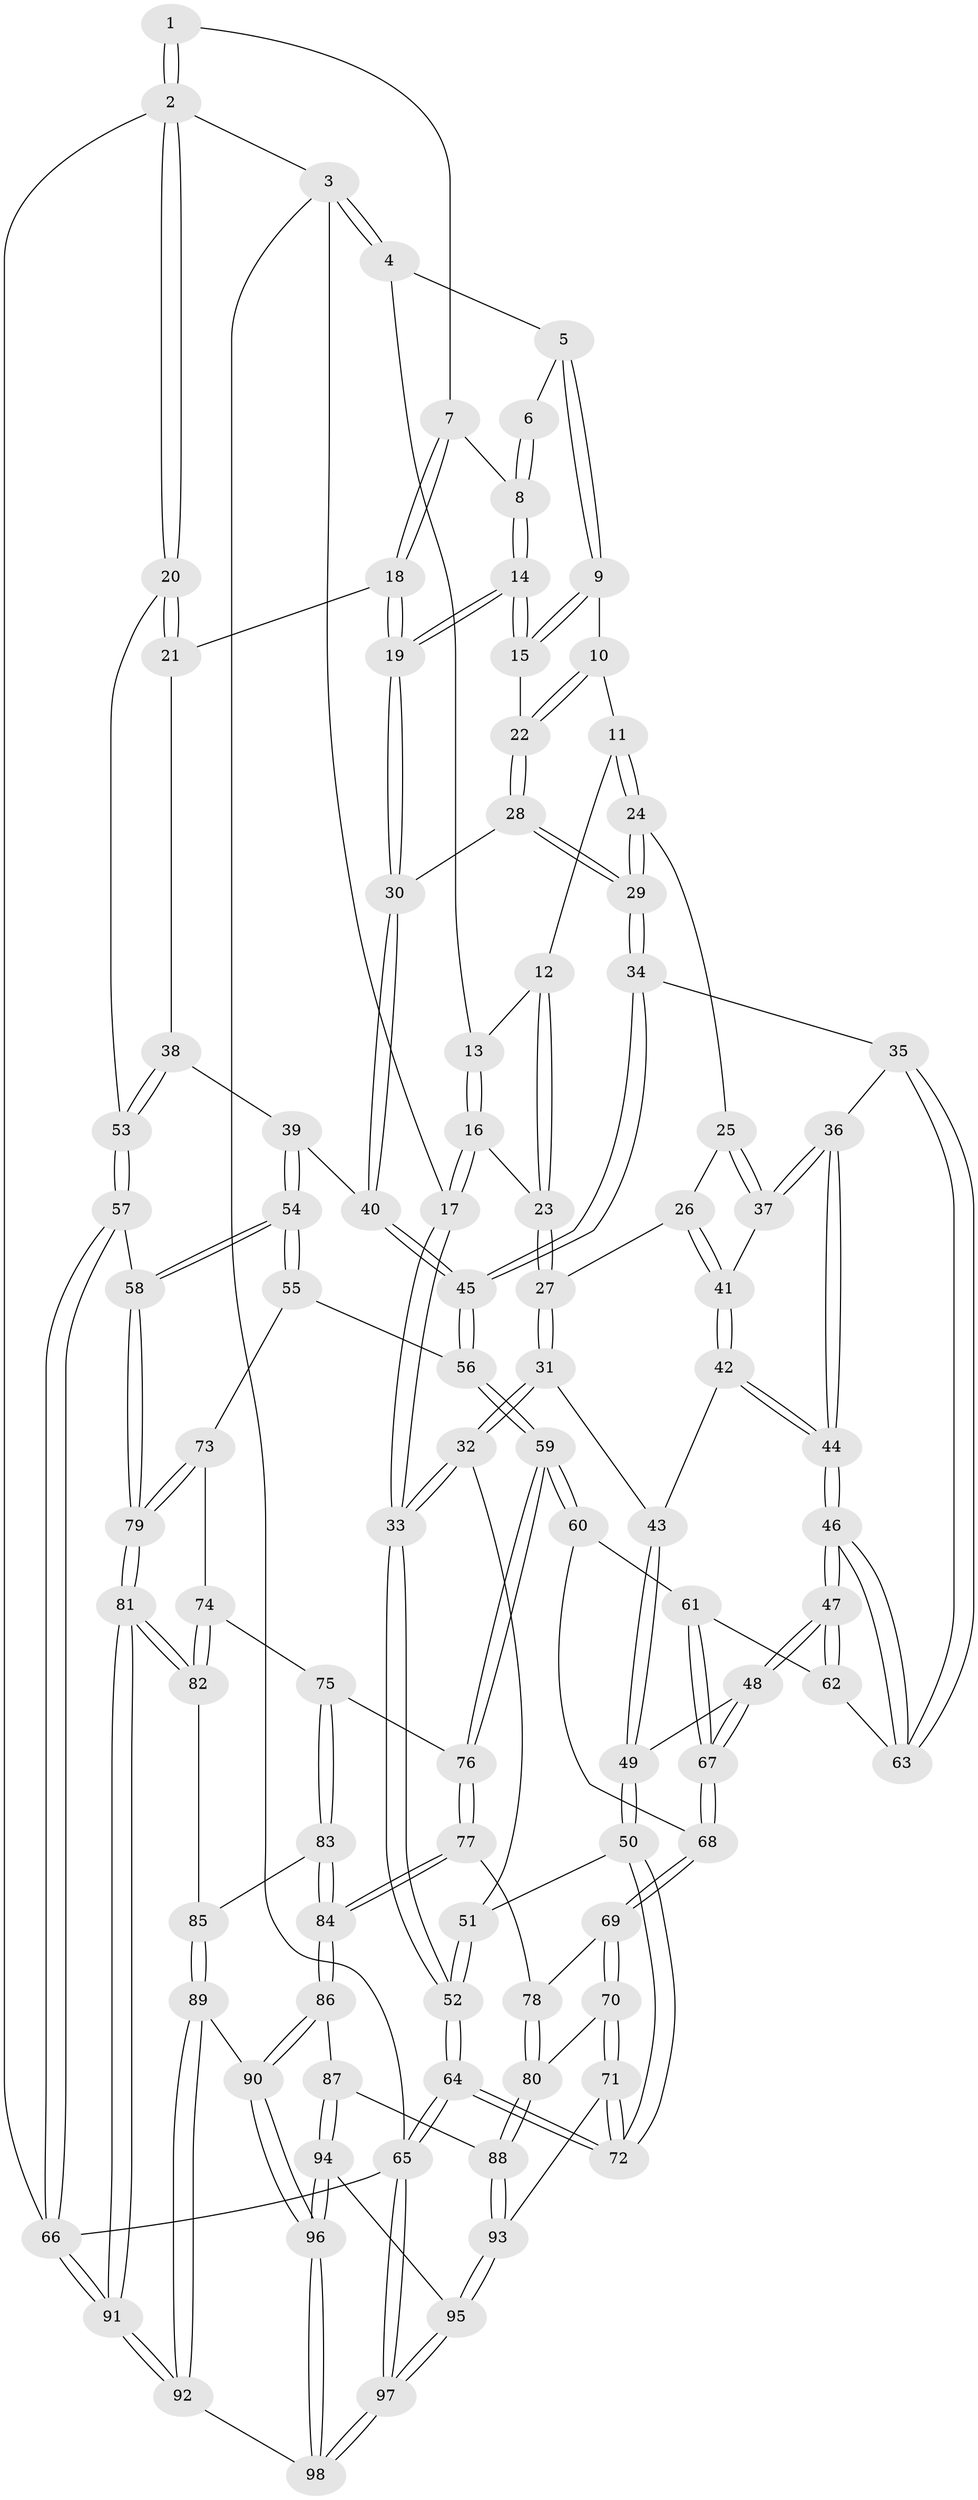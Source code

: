 // Generated by graph-tools (version 1.1) at 2025/27/03/09/25 03:27:11]
// undirected, 98 vertices, 242 edges
graph export_dot {
graph [start="1"]
  node [color=gray90,style=filled];
  1 [pos="+1+0"];
  2 [pos="+1+0"];
  3 [pos="+0+0"];
  4 [pos="+0.2751171095852189+0"];
  5 [pos="+0.5309962085393535+0"];
  6 [pos="+0.7723699984300436+0"];
  7 [pos="+0.9227092904736877+0.04938597128587091"];
  8 [pos="+0.7913437981734539+0"];
  9 [pos="+0.5324164292593628+0"];
  10 [pos="+0.4221011397715524+0.0772293580548791"];
  11 [pos="+0.3475075575155425+0.1265485214159328"];
  12 [pos="+0.32126954850174483+0.10570197168413512"];
  13 [pos="+0.2889091557129482+0"];
  14 [pos="+0.7731474351289391+0.11220202872030445"];
  15 [pos="+0.5797367584406744+0.04129508575136162"];
  16 [pos="+0.14121137044835652+0.15380435409720414"];
  17 [pos="+0+0"];
  18 [pos="+0.9307543450186145+0.10666944429268933"];
  19 [pos="+0.7919361309216636+0.15954031838227398"];
  20 [pos="+1+0.12973844580342359"];
  21 [pos="+1+0.14177902780924737"];
  22 [pos="+0.550814059069985+0.12540826671472924"];
  23 [pos="+0.16676119597701572+0.16985923331405495"];
  24 [pos="+0.3723379773330836+0.17993348911491008"];
  25 [pos="+0.31832233579302865+0.2298041845922847"];
  26 [pos="+0.2196409616032761+0.2460195016809905"];
  27 [pos="+0.18800759780976242+0.22297156506330876"];
  28 [pos="+0.5424370593892476+0.23087108044575494"];
  29 [pos="+0.5082913587002407+0.2626000070461192"];
  30 [pos="+0.7753692835071306+0.23380068207149565"];
  31 [pos="+0.10827660728211366+0.35022326840297213"];
  32 [pos="+0.08717236064326514+0.357832847740021"];
  33 [pos="+0+0.1400990548234775"];
  34 [pos="+0.4982404321808166+0.31639280391380764"];
  35 [pos="+0.49565065073695197+0.3185016062193515"];
  36 [pos="+0.36384654680134626+0.37887227574813437"];
  37 [pos="+0.31754809733875156+0.320669009564984"];
  38 [pos="+0.8388364031646395+0.31329697126983963"];
  39 [pos="+0.834956871656122+0.3153754276928699"];
  40 [pos="+0.7962677270387318+0.2747074781769026"];
  41 [pos="+0.2386052958677618+0.297761692341224"];
  42 [pos="+0.21757108414349005+0.3565150379481478"];
  43 [pos="+0.193961051885382+0.37000564107429884"];
  44 [pos="+0.3409091248897434+0.4113592325396883"];
  45 [pos="+0.6040668678896329+0.4286923813362316"];
  46 [pos="+0.3230222894663604+0.4763938367299904"];
  47 [pos="+0.30920539282317727+0.5125633580584507"];
  48 [pos="+0.30721139035975437+0.5171012251244186"];
  49 [pos="+0.22320428463657327+0.5221954011613232"];
  50 [pos="+0.14111451265083716+0.5562849077387424"];
  51 [pos="+0.08704569552605652+0.37596952788796706"];
  52 [pos="+0+0.6901027350656047"];
  53 [pos="+1+0.22533441949764238"];
  54 [pos="+0.8955367012352576+0.49092670486624956"];
  55 [pos="+0.7978052868637352+0.5135386781692761"];
  56 [pos="+0.636392268512543+0.5247380451133877"];
  57 [pos="+1+0.556064140187888"];
  58 [pos="+0.9895932401827444+0.5518020616530341"];
  59 [pos="+0.5912244486600851+0.5840995281455676"];
  60 [pos="+0.5410820416688686+0.5641028401451027"];
  61 [pos="+0.4759360788695226+0.49788024792750557"];
  62 [pos="+0.4698314756234757+0.475715069963497"];
  63 [pos="+0.46869442761930324+0.4640456660933439"];
  64 [pos="+0+0.7654638087004453"];
  65 [pos="+0+1"];
  66 [pos="+1+1"];
  67 [pos="+0.33018345409180877+0.5453746423952304"];
  68 [pos="+0.3455152868126269+0.5725099732310611"];
  69 [pos="+0.347415274556804+0.5853232171272063"];
  70 [pos="+0.28267203618328823+0.6825253673900457"];
  71 [pos="+0.10469834409151466+0.7590993680261211"];
  72 [pos="+0+0.7212912229943949"];
  73 [pos="+0.7361636885925065+0.6634004940591404"];
  74 [pos="+0.6308603791636189+0.6527407497657289"];
  75 [pos="+0.6216202435292764+0.6470485714421781"];
  76 [pos="+0.5887068164620809+0.6090544729789571"];
  77 [pos="+0.5363984333206088+0.663751382931057"];
  78 [pos="+0.3959949679433982+0.6533212812714527"];
  79 [pos="+0.8295184745525852+0.787117760816983"];
  80 [pos="+0.37976738156777895+0.7713670729660062"];
  81 [pos="+0.8282333557343037+0.7901669078083025"];
  82 [pos="+0.7363697440948005+0.7697225276630609"];
  83 [pos="+0.628461544211499+0.7862323632726742"];
  84 [pos="+0.5066689136749372+0.7768701614843467"];
  85 [pos="+0.642268517562142+0.7981171726524947"];
  86 [pos="+0.4833634002031392+0.8064676831549571"];
  87 [pos="+0.4168857766435713+0.8038841378745898"];
  88 [pos="+0.38314396976691184+0.7893136496209096"];
  89 [pos="+0.6218507148228135+0.9287076257937434"];
  90 [pos="+0.49162899966218493+0.8218501163843797"];
  91 [pos="+0.8849261127515723+1"];
  92 [pos="+0.7401419376384143+1"];
  93 [pos="+0.2386249968230794+0.8525642164995946"];
  94 [pos="+0.38892003162997185+0.9637847223539646"];
  95 [pos="+0.24445124644640562+0.8749753627588076"];
  96 [pos="+0.44310449800697305+1"];
  97 [pos="+0.17525570928570539+1"];
  98 [pos="+0.4750429495418622+1"];
  1 -- 2;
  1 -- 2;
  1 -- 7;
  2 -- 3;
  2 -- 20;
  2 -- 20;
  2 -- 66;
  3 -- 4;
  3 -- 4;
  3 -- 17;
  3 -- 65;
  4 -- 5;
  4 -- 13;
  5 -- 6;
  5 -- 9;
  5 -- 9;
  6 -- 8;
  6 -- 8;
  7 -- 8;
  7 -- 18;
  7 -- 18;
  8 -- 14;
  8 -- 14;
  9 -- 10;
  9 -- 15;
  9 -- 15;
  10 -- 11;
  10 -- 22;
  10 -- 22;
  11 -- 12;
  11 -- 24;
  11 -- 24;
  12 -- 13;
  12 -- 23;
  12 -- 23;
  13 -- 16;
  13 -- 16;
  14 -- 15;
  14 -- 15;
  14 -- 19;
  14 -- 19;
  15 -- 22;
  16 -- 17;
  16 -- 17;
  16 -- 23;
  17 -- 33;
  17 -- 33;
  18 -- 19;
  18 -- 19;
  18 -- 21;
  19 -- 30;
  19 -- 30;
  20 -- 21;
  20 -- 21;
  20 -- 53;
  21 -- 38;
  22 -- 28;
  22 -- 28;
  23 -- 27;
  23 -- 27;
  24 -- 25;
  24 -- 29;
  24 -- 29;
  25 -- 26;
  25 -- 37;
  25 -- 37;
  26 -- 27;
  26 -- 41;
  26 -- 41;
  27 -- 31;
  27 -- 31;
  28 -- 29;
  28 -- 29;
  28 -- 30;
  29 -- 34;
  29 -- 34;
  30 -- 40;
  30 -- 40;
  31 -- 32;
  31 -- 32;
  31 -- 43;
  32 -- 33;
  32 -- 33;
  32 -- 51;
  33 -- 52;
  33 -- 52;
  34 -- 35;
  34 -- 45;
  34 -- 45;
  35 -- 36;
  35 -- 63;
  35 -- 63;
  36 -- 37;
  36 -- 37;
  36 -- 44;
  36 -- 44;
  37 -- 41;
  38 -- 39;
  38 -- 53;
  38 -- 53;
  39 -- 40;
  39 -- 54;
  39 -- 54;
  40 -- 45;
  40 -- 45;
  41 -- 42;
  41 -- 42;
  42 -- 43;
  42 -- 44;
  42 -- 44;
  43 -- 49;
  43 -- 49;
  44 -- 46;
  44 -- 46;
  45 -- 56;
  45 -- 56;
  46 -- 47;
  46 -- 47;
  46 -- 63;
  46 -- 63;
  47 -- 48;
  47 -- 48;
  47 -- 62;
  47 -- 62;
  48 -- 49;
  48 -- 67;
  48 -- 67;
  49 -- 50;
  49 -- 50;
  50 -- 51;
  50 -- 72;
  50 -- 72;
  51 -- 52;
  51 -- 52;
  52 -- 64;
  52 -- 64;
  53 -- 57;
  53 -- 57;
  54 -- 55;
  54 -- 55;
  54 -- 58;
  54 -- 58;
  55 -- 56;
  55 -- 73;
  56 -- 59;
  56 -- 59;
  57 -- 58;
  57 -- 66;
  57 -- 66;
  58 -- 79;
  58 -- 79;
  59 -- 60;
  59 -- 60;
  59 -- 76;
  59 -- 76;
  60 -- 61;
  60 -- 68;
  61 -- 62;
  61 -- 67;
  61 -- 67;
  62 -- 63;
  64 -- 65;
  64 -- 65;
  64 -- 72;
  64 -- 72;
  65 -- 97;
  65 -- 97;
  65 -- 66;
  66 -- 91;
  66 -- 91;
  67 -- 68;
  67 -- 68;
  68 -- 69;
  68 -- 69;
  69 -- 70;
  69 -- 70;
  69 -- 78;
  70 -- 71;
  70 -- 71;
  70 -- 80;
  71 -- 72;
  71 -- 72;
  71 -- 93;
  73 -- 74;
  73 -- 79;
  73 -- 79;
  74 -- 75;
  74 -- 82;
  74 -- 82;
  75 -- 76;
  75 -- 83;
  75 -- 83;
  76 -- 77;
  76 -- 77;
  77 -- 78;
  77 -- 84;
  77 -- 84;
  78 -- 80;
  78 -- 80;
  79 -- 81;
  79 -- 81;
  80 -- 88;
  80 -- 88;
  81 -- 82;
  81 -- 82;
  81 -- 91;
  81 -- 91;
  82 -- 85;
  83 -- 84;
  83 -- 84;
  83 -- 85;
  84 -- 86;
  84 -- 86;
  85 -- 89;
  85 -- 89;
  86 -- 87;
  86 -- 90;
  86 -- 90;
  87 -- 88;
  87 -- 94;
  87 -- 94;
  88 -- 93;
  88 -- 93;
  89 -- 90;
  89 -- 92;
  89 -- 92;
  90 -- 96;
  90 -- 96;
  91 -- 92;
  91 -- 92;
  92 -- 98;
  93 -- 95;
  93 -- 95;
  94 -- 95;
  94 -- 96;
  94 -- 96;
  95 -- 97;
  95 -- 97;
  96 -- 98;
  96 -- 98;
  97 -- 98;
  97 -- 98;
}
